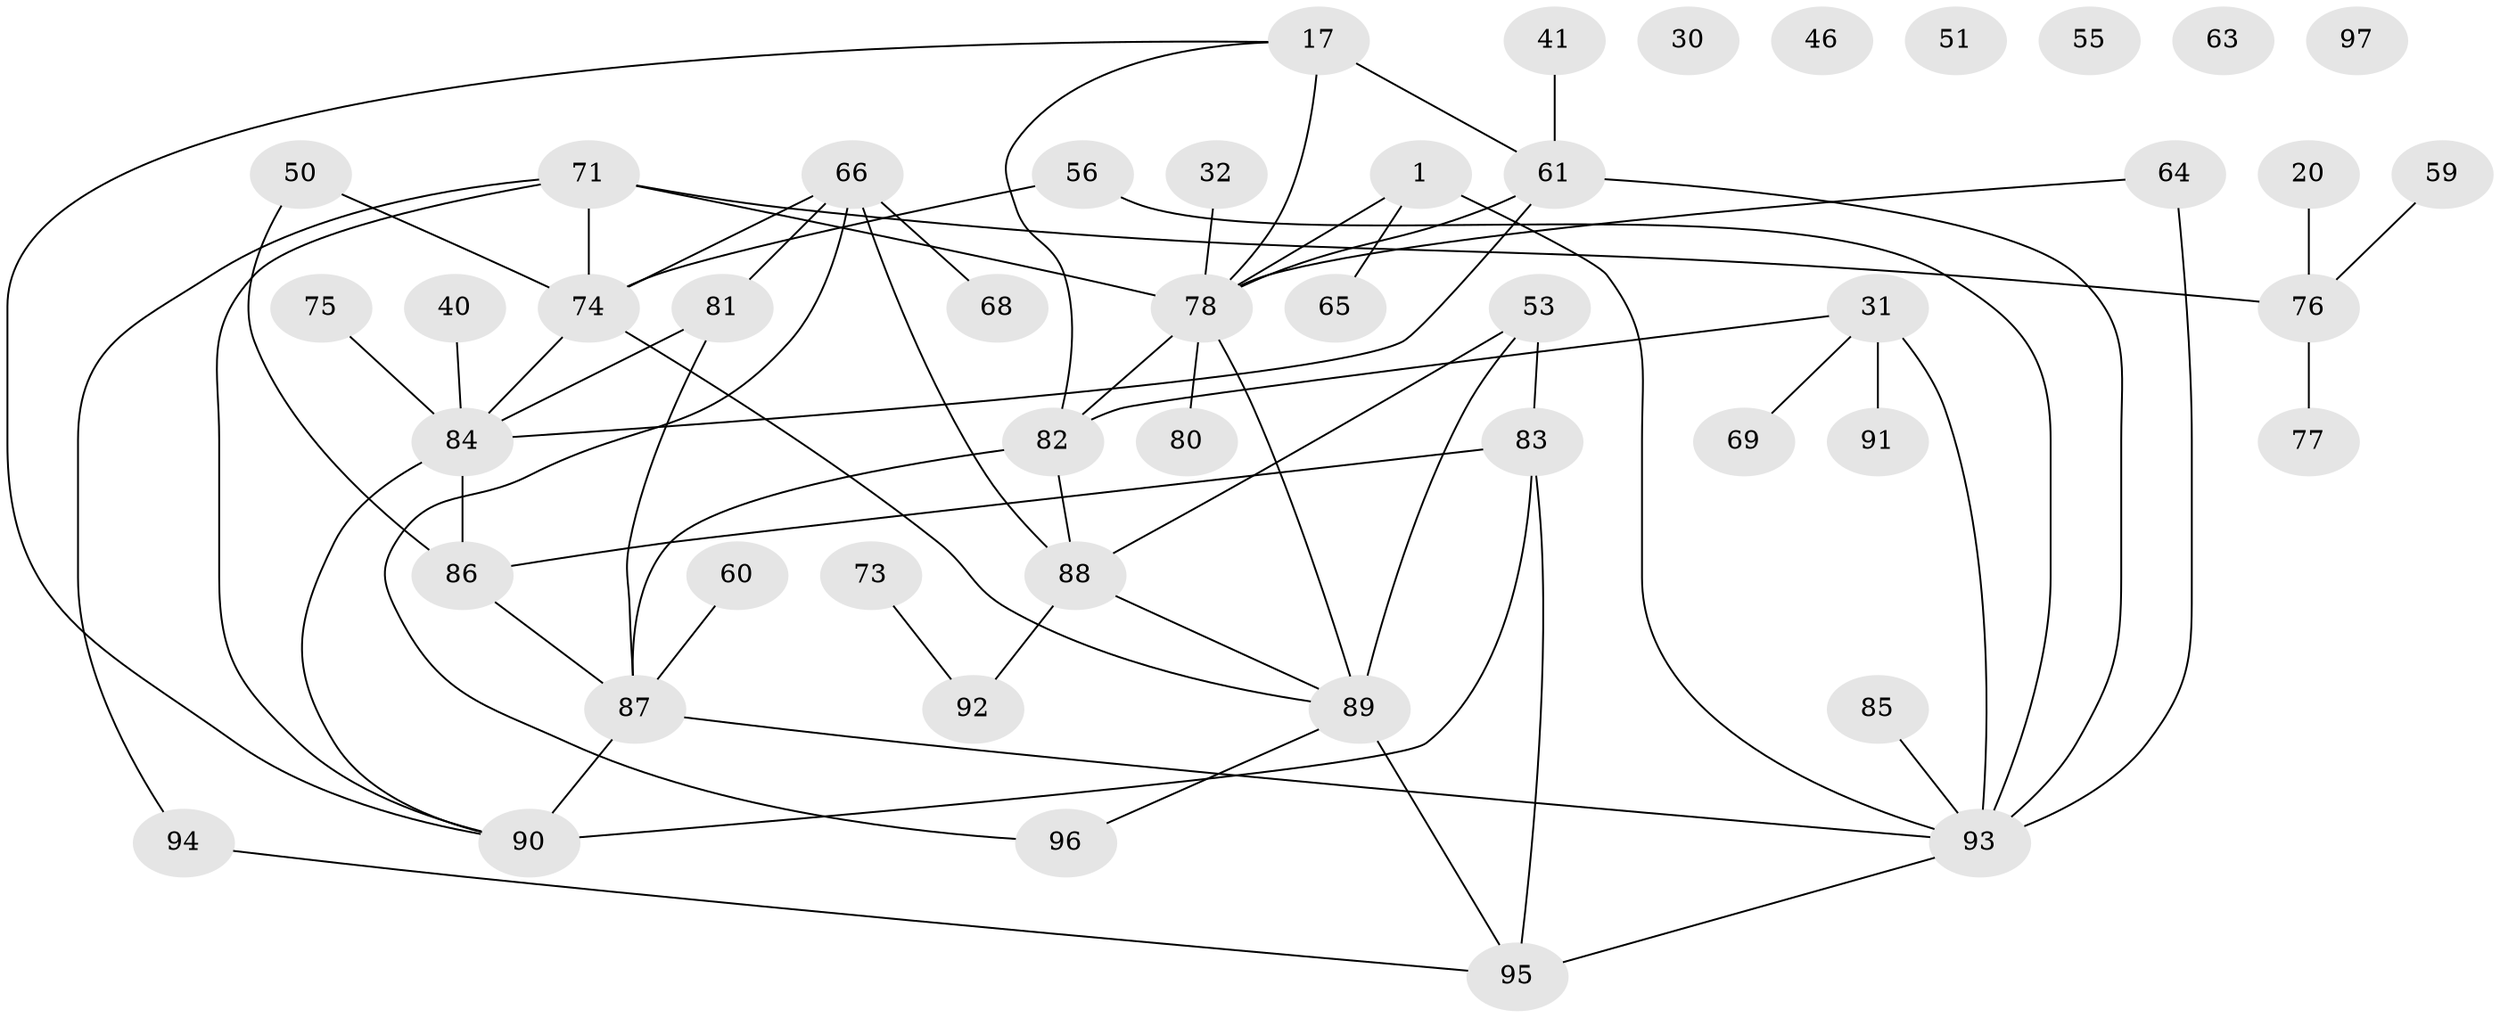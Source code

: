 // original degree distribution, {4: 0.12371134020618557, 3: 0.2268041237113402, 6: 0.061855670103092786, 2: 0.25773195876288657, 5: 0.07216494845360824, 7: 0.030927835051546393, 1: 0.16494845360824742, 0: 0.061855670103092786}
// Generated by graph-tools (version 1.1) at 2025/40/03/09/25 04:40:21]
// undirected, 48 vertices, 66 edges
graph export_dot {
graph [start="1"]
  node [color=gray90,style=filled];
  1;
  17;
  20;
  30;
  31 [super="+7"];
  32;
  40;
  41 [super="+22"];
  46;
  50;
  51;
  53 [super="+26+33"];
  55;
  56;
  59 [super="+43"];
  60 [super="+48"];
  61 [super="+24+37+36"];
  63;
  64;
  65;
  66 [super="+28"];
  68 [super="+42"];
  69;
  71 [super="+67"];
  73;
  74 [super="+29"];
  75;
  76 [super="+27"];
  77 [super="+72"];
  78 [super="+44+49"];
  80 [super="+25"];
  81 [super="+34"];
  82 [super="+35+70"];
  83 [super="+58"];
  84 [super="+8+23"];
  85;
  86 [super="+14+38"];
  87 [super="+3"];
  88 [super="+2+4+79"];
  89 [super="+9"];
  90 [super="+54+47"];
  91 [super="+21"];
  92;
  93 [super="+18+39"];
  94 [super="+57"];
  95;
  96;
  97;
  1 -- 65;
  1 -- 78;
  1 -- 93 [weight=2];
  17 -- 61 [weight=2];
  17 -- 82;
  17 -- 78;
  17 -- 90;
  20 -- 76;
  31 -- 69;
  31 -- 93 [weight=2];
  31 -- 82;
  31 -- 91;
  32 -- 78;
  40 -- 84;
  41 -- 61;
  50 -- 74;
  50 -- 86;
  53 -- 89 [weight=3];
  53 -- 88 [weight=2];
  53 -- 83;
  56 -- 74;
  56 -- 93;
  59 -- 76;
  60 -- 87 [weight=2];
  61 -- 93 [weight=2];
  61 -- 78 [weight=2];
  61 -- 84;
  64 -- 78;
  64 -- 93 [weight=2];
  66 -- 88 [weight=2];
  66 -- 96;
  66 -- 81;
  66 -- 74;
  66 -- 68;
  71 -- 78 [weight=2];
  71 -- 74 [weight=2];
  71 -- 76;
  71 -- 94;
  71 -- 90;
  73 -- 92;
  74 -- 89 [weight=3];
  74 -- 84;
  75 -- 84;
  76 -- 77 [weight=2];
  78 -- 80;
  78 -- 89 [weight=3];
  78 -- 82;
  81 -- 87;
  81 -- 84;
  82 -- 88 [weight=2];
  82 -- 87;
  83 -- 95;
  83 -- 90 [weight=2];
  83 -- 86;
  84 -- 90;
  84 -- 86 [weight=2];
  85 -- 93;
  86 -- 87;
  87 -- 93;
  87 -- 90;
  88 -- 89;
  88 -- 92;
  89 -- 96;
  89 -- 95;
  93 -- 95;
  94 -- 95;
}
